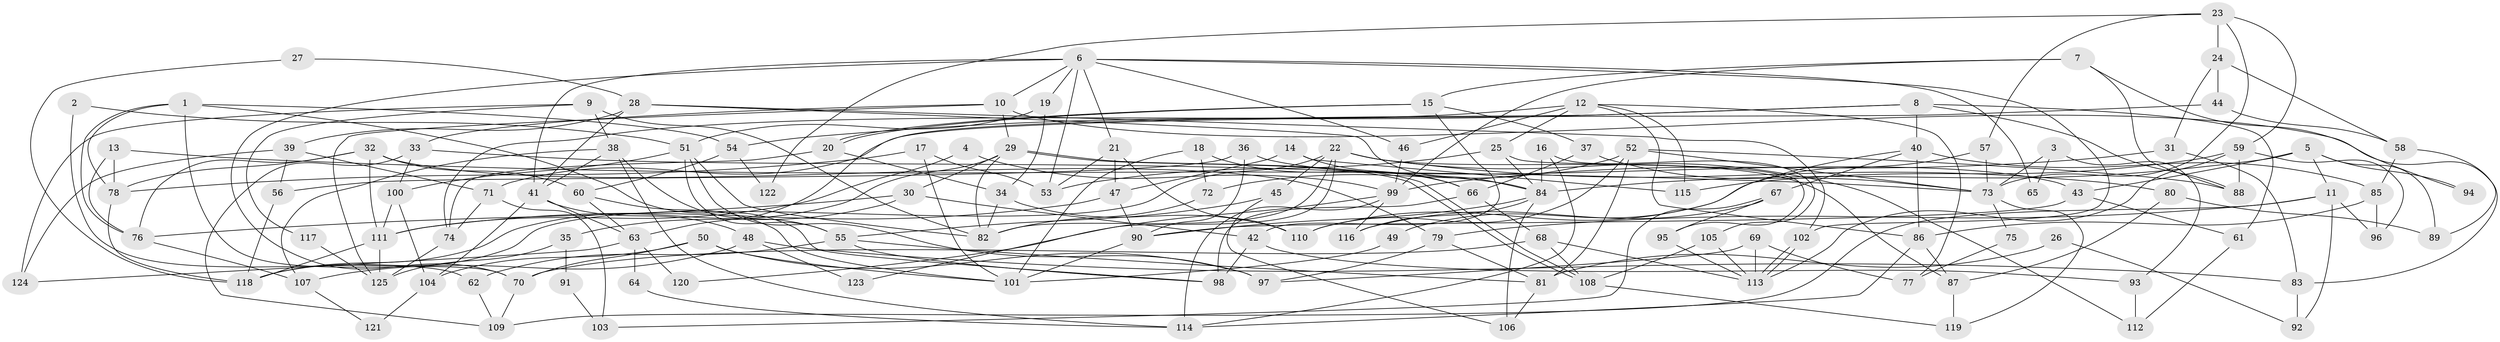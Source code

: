 // Generated by graph-tools (version 1.1) at 2025/02/03/09/25 03:02:01]
// undirected, 125 vertices, 250 edges
graph export_dot {
graph [start="1"]
  node [color=gray90,style=filled];
  1;
  2;
  3;
  4;
  5;
  6;
  7;
  8;
  9;
  10;
  11;
  12;
  13;
  14;
  15;
  16;
  17;
  18;
  19;
  20;
  21;
  22;
  23;
  24;
  25;
  26;
  27;
  28;
  29;
  30;
  31;
  32;
  33;
  34;
  35;
  36;
  37;
  38;
  39;
  40;
  41;
  42;
  43;
  44;
  45;
  46;
  47;
  48;
  49;
  50;
  51;
  52;
  53;
  54;
  55;
  56;
  57;
  58;
  59;
  60;
  61;
  62;
  63;
  64;
  65;
  66;
  67;
  68;
  69;
  70;
  71;
  72;
  73;
  74;
  75;
  76;
  77;
  78;
  79;
  80;
  81;
  82;
  83;
  84;
  85;
  86;
  87;
  88;
  89;
  90;
  91;
  92;
  93;
  94;
  95;
  96;
  97;
  98;
  99;
  100;
  101;
  102;
  103;
  104;
  105;
  106;
  107;
  108;
  109;
  110;
  111;
  112;
  113;
  114;
  115;
  116;
  117;
  118;
  119;
  120;
  121;
  122;
  123;
  124;
  125;
  1 -- 70;
  1 -- 54;
  1 -- 76;
  1 -- 78;
  1 -- 98;
  2 -- 62;
  2 -- 51;
  3 -- 93;
  3 -- 73;
  3 -- 65;
  4 -- 99;
  4 -- 111;
  5 -- 11;
  5 -- 84;
  5 -- 43;
  5 -- 89;
  5 -- 94;
  6 -- 10;
  6 -- 102;
  6 -- 19;
  6 -- 21;
  6 -- 41;
  6 -- 46;
  6 -- 53;
  6 -- 65;
  6 -- 70;
  7 -- 88;
  7 -- 15;
  7 -- 94;
  7 -- 99;
  8 -- 88;
  8 -- 40;
  8 -- 54;
  8 -- 61;
  8 -- 63;
  9 -- 82;
  9 -- 38;
  9 -- 117;
  9 -- 124;
  10 -- 83;
  10 -- 29;
  10 -- 33;
  10 -- 125;
  11 -- 109;
  11 -- 79;
  11 -- 92;
  11 -- 96;
  12 -- 74;
  12 -- 86;
  12 -- 25;
  12 -- 46;
  12 -- 77;
  12 -- 115;
  13 -- 76;
  13 -- 78;
  13 -- 73;
  14 -- 66;
  14 -- 47;
  14 -- 115;
  15 -- 42;
  15 -- 20;
  15 -- 20;
  15 -- 37;
  16 -- 84;
  16 -- 114;
  16 -- 105;
  17 -- 53;
  17 -- 78;
  17 -- 101;
  18 -- 66;
  18 -- 101;
  18 -- 72;
  19 -- 51;
  19 -- 34;
  20 -- 34;
  20 -- 74;
  21 -- 47;
  21 -- 53;
  21 -- 110;
  22 -- 82;
  22 -- 118;
  22 -- 45;
  22 -- 80;
  22 -- 87;
  22 -- 112;
  22 -- 123;
  23 -- 59;
  23 -- 73;
  23 -- 24;
  23 -- 57;
  23 -- 122;
  24 -- 58;
  24 -- 31;
  24 -- 44;
  25 -- 53;
  25 -- 84;
  25 -- 95;
  26 -- 81;
  26 -- 92;
  27 -- 118;
  27 -- 28;
  28 -- 84;
  28 -- 41;
  28 -- 39;
  28 -- 102;
  29 -- 108;
  29 -- 108;
  29 -- 82;
  29 -- 30;
  29 -- 118;
  30 -- 76;
  30 -- 35;
  30 -- 42;
  31 -- 99;
  31 -- 83;
  32 -- 111;
  32 -- 78;
  32 -- 60;
  32 -- 76;
  32 -- 79;
  33 -- 84;
  33 -- 100;
  33 -- 109;
  34 -- 110;
  34 -- 82;
  35 -- 125;
  35 -- 91;
  36 -- 43;
  36 -- 90;
  36 -- 56;
  37 -- 73;
  37 -- 66;
  38 -- 41;
  38 -- 55;
  38 -- 107;
  38 -- 114;
  39 -- 71;
  39 -- 56;
  39 -- 124;
  40 -- 86;
  40 -- 67;
  40 -- 49;
  40 -- 85;
  41 -- 63;
  41 -- 48;
  41 -- 104;
  42 -- 98;
  42 -- 93;
  43 -- 90;
  43 -- 61;
  44 -- 58;
  44 -- 71;
  45 -- 55;
  45 -- 106;
  46 -- 99;
  47 -- 90;
  47 -- 111;
  48 -- 107;
  48 -- 83;
  48 -- 123;
  49 -- 101;
  50 -- 101;
  50 -- 70;
  50 -- 97;
  50 -- 104;
  51 -- 55;
  51 -- 100;
  51 -- 82;
  51 -- 97;
  52 -- 72;
  52 -- 73;
  52 -- 81;
  52 -- 88;
  52 -- 110;
  54 -- 60;
  54 -- 122;
  55 -- 98;
  55 -- 81;
  55 -- 62;
  56 -- 118;
  57 -- 110;
  57 -- 73;
  58 -- 85;
  58 -- 89;
  59 -- 115;
  59 -- 96;
  59 -- 88;
  59 -- 113;
  60 -- 63;
  60 -- 101;
  61 -- 112;
  62 -- 109;
  63 -- 124;
  63 -- 64;
  63 -- 120;
  64 -- 114;
  66 -- 68;
  66 -- 98;
  67 -- 116;
  67 -- 95;
  67 -- 103;
  68 -- 113;
  68 -- 108;
  68 -- 70;
  69 -- 97;
  69 -- 113;
  69 -- 77;
  70 -- 109;
  71 -- 74;
  71 -- 103;
  72 -- 82;
  73 -- 75;
  73 -- 119;
  74 -- 125;
  75 -- 77;
  76 -- 107;
  78 -- 118;
  79 -- 97;
  79 -- 81;
  80 -- 87;
  80 -- 89;
  81 -- 106;
  83 -- 92;
  84 -- 106;
  84 -- 90;
  84 -- 116;
  85 -- 86;
  85 -- 96;
  86 -- 87;
  86 -- 114;
  87 -- 119;
  90 -- 101;
  91 -- 103;
  93 -- 112;
  95 -- 113;
  99 -- 114;
  99 -- 116;
  99 -- 120;
  100 -- 104;
  100 -- 111;
  102 -- 113;
  102 -- 113;
  104 -- 121;
  105 -- 113;
  105 -- 108;
  107 -- 121;
  108 -- 119;
  111 -- 118;
  111 -- 125;
  117 -- 125;
}
